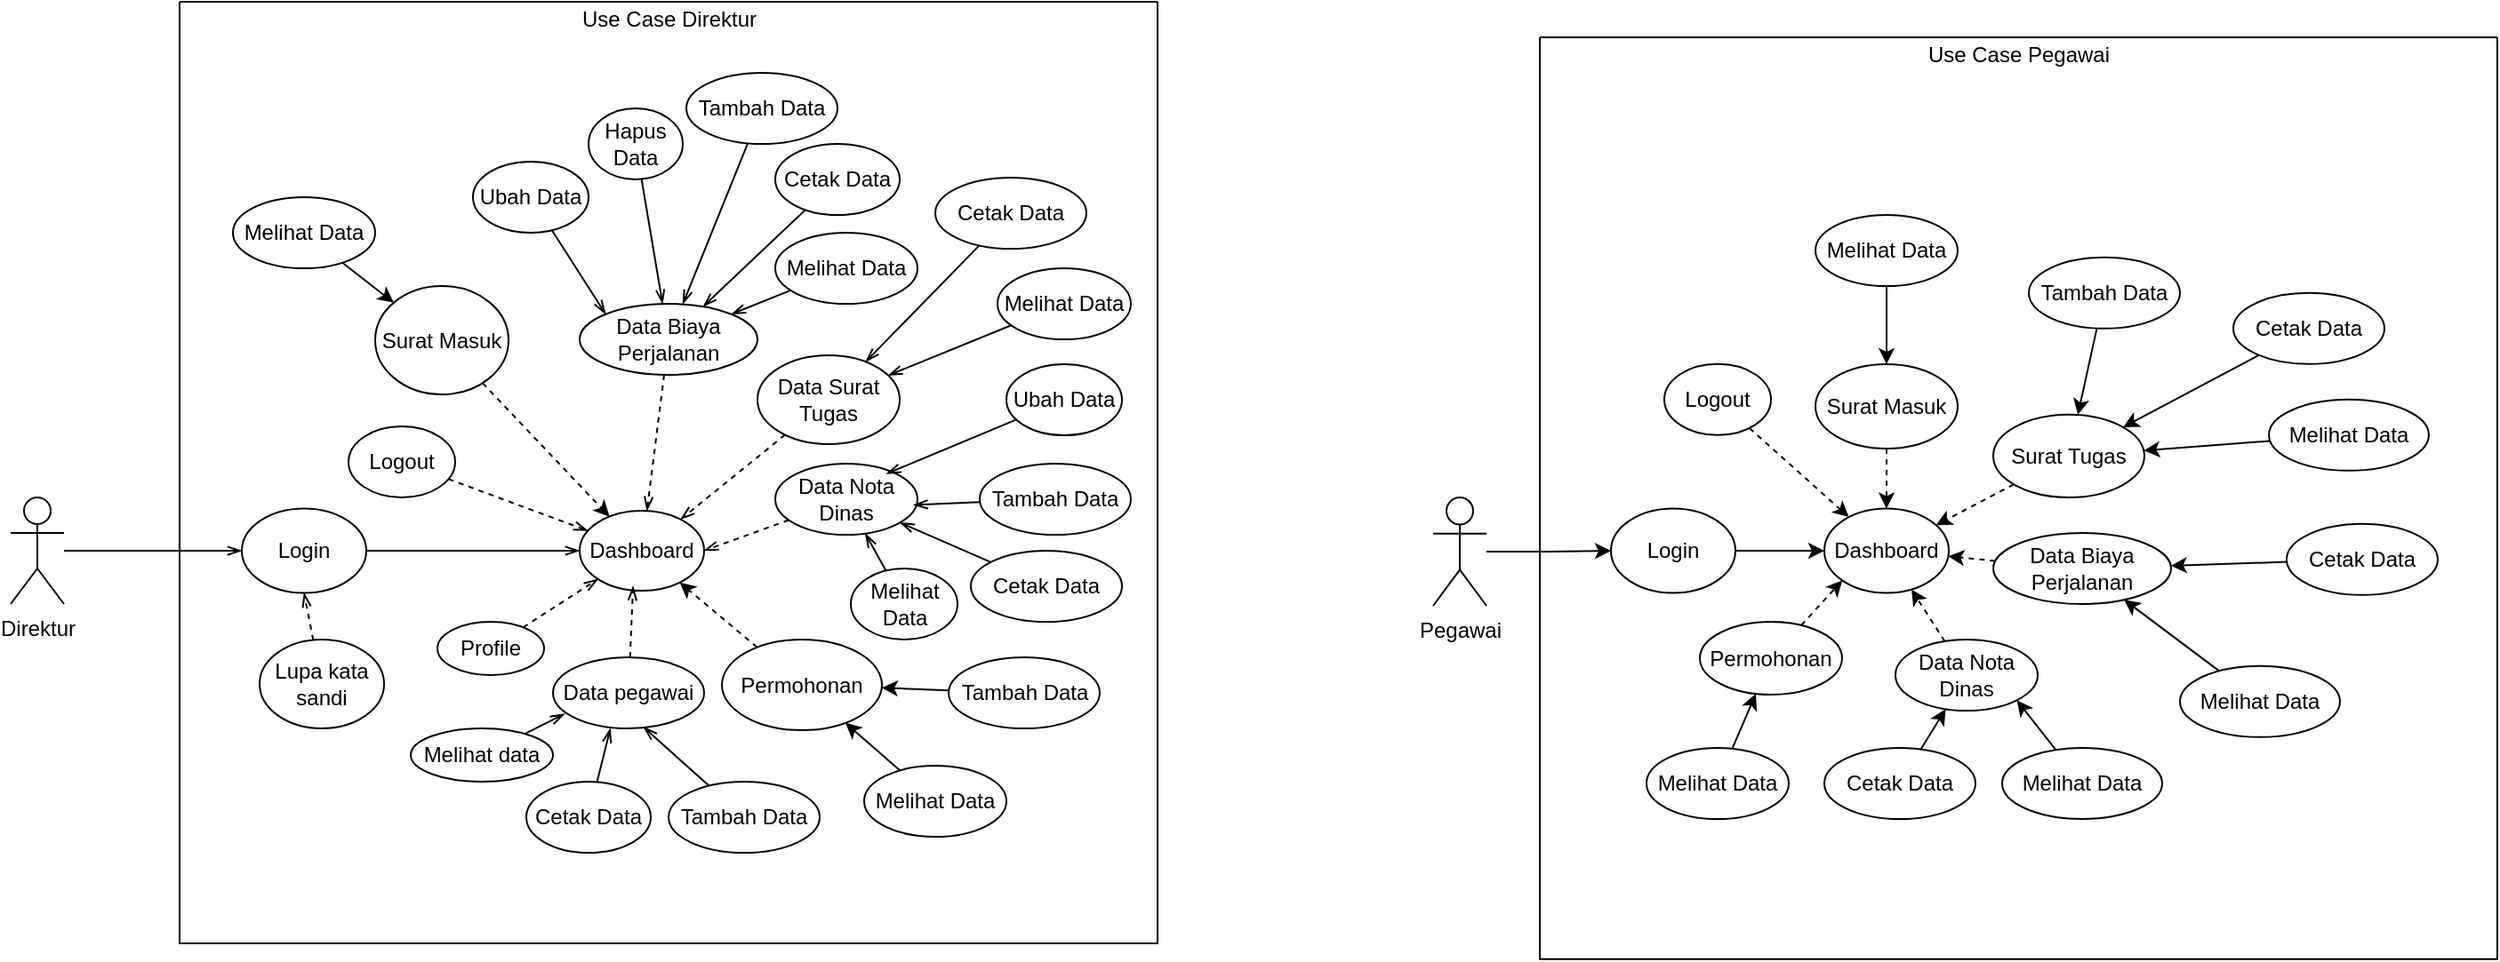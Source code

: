 <mxfile version="14.8.0" type="github">
  <diagram id="7KBXduqILSjG5q8MCGv4" name="Page-1">
    <mxGraphModel dx="1422" dy="780" grid="1" gridSize="10" guides="1" tooltips="1" connect="1" arrows="1" fold="1" page="1" pageScale="1" pageWidth="850" pageHeight="1100" math="0" shadow="0">
      <root>
        <mxCell id="0" />
        <mxCell id="1" parent="0" />
        <mxCell id="9-0OQLkkKcLO5UEKQbR6-8" style="edgeStyle=orthogonalEdgeStyle;rounded=0;orthogonalLoop=1;jettySize=auto;html=1;endArrow=openThin;endFill=0;" parent="1" source="9-0OQLkkKcLO5UEKQbR6-1" target="9-0OQLkkKcLO5UEKQbR6-7" edge="1">
          <mxGeometry relative="1" as="geometry" />
        </mxCell>
        <mxCell id="9-0OQLkkKcLO5UEKQbR6-1" value="Direktur" style="shape=umlActor;verticalLabelPosition=bottom;verticalAlign=top;html=1;" parent="1" vertex="1">
          <mxGeometry x="90" y="309" width="30" height="60" as="geometry" />
        </mxCell>
        <mxCell id="9-0OQLkkKcLO5UEKQbR6-12" style="edgeStyle=none;rounded=0;orthogonalLoop=1;jettySize=auto;html=1;entryX=0;entryY=0.5;entryDx=0;entryDy=0;endArrow=openThin;endFill=0;" parent="1" source="9-0OQLkkKcLO5UEKQbR6-7" target="9-0OQLkkKcLO5UEKQbR6-11" edge="1">
          <mxGeometry relative="1" as="geometry" />
        </mxCell>
        <mxCell id="9-0OQLkkKcLO5UEKQbR6-7" value="Login" style="ellipse;whiteSpace=wrap;html=1;" parent="1" vertex="1">
          <mxGeometry x="220" y="315.25" width="70" height="47.5" as="geometry" />
        </mxCell>
        <mxCell id="9-0OQLkkKcLO5UEKQbR6-10" style="rounded=0;orthogonalLoop=1;jettySize=auto;html=1;entryX=0.5;entryY=1;entryDx=0;entryDy=0;dashed=1;endArrow=openThin;endFill=0;" parent="1" source="9-0OQLkkKcLO5UEKQbR6-9" target="9-0OQLkkKcLO5UEKQbR6-7" edge="1">
          <mxGeometry relative="1" as="geometry" />
        </mxCell>
        <mxCell id="9-0OQLkkKcLO5UEKQbR6-9" value="Lupa kata sandi" style="ellipse;whiteSpace=wrap;html=1;" parent="1" vertex="1">
          <mxGeometry x="230" y="389" width="70" height="50" as="geometry" />
        </mxCell>
        <mxCell id="9-0OQLkkKcLO5UEKQbR6-11" value="Dashboard" style="ellipse;whiteSpace=wrap;html=1;" parent="1" vertex="1">
          <mxGeometry x="410" y="316.5" width="70" height="45" as="geometry" />
        </mxCell>
        <mxCell id="9-0OQLkkKcLO5UEKQbR6-14" style="edgeStyle=none;rounded=0;orthogonalLoop=1;jettySize=auto;html=1;endArrow=openThin;endFill=0;dashed=1;" parent="1" source="9-0OQLkkKcLO5UEKQbR6-13" target="9-0OQLkkKcLO5UEKQbR6-11" edge="1">
          <mxGeometry relative="1" as="geometry" />
        </mxCell>
        <mxCell id="9-0OQLkkKcLO5UEKQbR6-13" value="Logout" style="ellipse;whiteSpace=wrap;html=1;" parent="1" vertex="1">
          <mxGeometry x="280" y="269" width="60" height="40" as="geometry" />
        </mxCell>
        <mxCell id="9-0OQLkkKcLO5UEKQbR6-16" style="edgeStyle=none;rounded=0;orthogonalLoop=1;jettySize=auto;html=1;dashed=1;endArrow=openThin;endFill=0;" parent="1" source="9-0OQLkkKcLO5UEKQbR6-15" target="9-0OQLkkKcLO5UEKQbR6-11" edge="1">
          <mxGeometry relative="1" as="geometry" />
        </mxCell>
        <mxCell id="9-0OQLkkKcLO5UEKQbR6-15" value="Profile" style="ellipse;whiteSpace=wrap;html=1;" parent="1" vertex="1">
          <mxGeometry x="330" y="379" width="60" height="30" as="geometry" />
        </mxCell>
        <mxCell id="9-0OQLkkKcLO5UEKQbR6-18" style="edgeStyle=none;rounded=0;orthogonalLoop=1;jettySize=auto;html=1;entryX=0.429;entryY=0.944;entryDx=0;entryDy=0;entryPerimeter=0;dashed=1;endArrow=openThin;endFill=0;" parent="1" source="9-0OQLkkKcLO5UEKQbR6-17" target="9-0OQLkkKcLO5UEKQbR6-11" edge="1">
          <mxGeometry relative="1" as="geometry" />
        </mxCell>
        <mxCell id="9-0OQLkkKcLO5UEKQbR6-17" value="Data pegawai" style="ellipse;whiteSpace=wrap;html=1;" parent="1" vertex="1">
          <mxGeometry x="395" y="399" width="85" height="40" as="geometry" />
        </mxCell>
        <mxCell id="9-0OQLkkKcLO5UEKQbR6-20" style="edgeStyle=none;rounded=0;orthogonalLoop=1;jettySize=auto;html=1;entryX=0.077;entryY=0.796;entryDx=0;entryDy=0;endArrow=openThin;endFill=0;entryPerimeter=0;" parent="1" source="9-0OQLkkKcLO5UEKQbR6-19" target="9-0OQLkkKcLO5UEKQbR6-17" edge="1">
          <mxGeometry relative="1" as="geometry" />
        </mxCell>
        <mxCell id="9-0OQLkkKcLO5UEKQbR6-19" value="Melihat data" style="ellipse;whiteSpace=wrap;html=1;" parent="1" vertex="1">
          <mxGeometry x="315" y="439" width="80" height="30" as="geometry" />
        </mxCell>
        <mxCell id="9-0OQLkkKcLO5UEKQbR6-22" style="edgeStyle=none;rounded=0;orthogonalLoop=1;jettySize=auto;html=1;entryX=1;entryY=0.5;entryDx=0;entryDy=0;endArrow=openThin;endFill=0;dashed=1;" parent="1" source="9-0OQLkkKcLO5UEKQbR6-21" target="9-0OQLkkKcLO5UEKQbR6-11" edge="1">
          <mxGeometry relative="1" as="geometry" />
        </mxCell>
        <mxCell id="9-0OQLkkKcLO5UEKQbR6-21" value="Data Nota Dinas" style="ellipse;whiteSpace=wrap;html=1;" parent="1" vertex="1">
          <mxGeometry x="520" y="290" width="80" height="40" as="geometry" />
        </mxCell>
        <mxCell id="9-0OQLkkKcLO5UEKQbR6-24" style="edgeStyle=none;rounded=0;orthogonalLoop=1;jettySize=auto;html=1;endArrow=openThin;endFill=0;dashed=1;" parent="1" source="9-0OQLkkKcLO5UEKQbR6-23" target="9-0OQLkkKcLO5UEKQbR6-11" edge="1">
          <mxGeometry relative="1" as="geometry" />
        </mxCell>
        <mxCell id="9-0OQLkkKcLO5UEKQbR6-23" value="Data Surat Tugas" style="ellipse;whiteSpace=wrap;html=1;" parent="1" vertex="1">
          <mxGeometry x="510" y="229" width="80" height="50" as="geometry" />
        </mxCell>
        <mxCell id="9-0OQLkkKcLO5UEKQbR6-26" style="edgeStyle=none;rounded=0;orthogonalLoop=1;jettySize=auto;html=1;dashed=1;endArrow=openThin;endFill=0;" parent="1" source="9-0OQLkkKcLO5UEKQbR6-25" target="9-0OQLkkKcLO5UEKQbR6-11" edge="1">
          <mxGeometry relative="1" as="geometry" />
        </mxCell>
        <mxCell id="9-0OQLkkKcLO5UEKQbR6-38" style="edgeStyle=none;rounded=0;orthogonalLoop=1;jettySize=auto;html=1;endArrow=openThin;endFill=0;" parent="1" source="9-0OQLkkKcLO5UEKQbR6-37" target="9-0OQLkkKcLO5UEKQbR6-23" edge="1">
          <mxGeometry relative="1" as="geometry" />
        </mxCell>
        <mxCell id="9-0OQLkkKcLO5UEKQbR6-37" value="Cetak Data" style="ellipse;whiteSpace=wrap;html=1;" parent="1" vertex="1">
          <mxGeometry x="610" y="129" width="85" height="40" as="geometry" />
        </mxCell>
        <mxCell id="9-0OQLkkKcLO5UEKQbR6-40" style="edgeStyle=none;rounded=0;orthogonalLoop=1;jettySize=auto;html=1;endArrow=openThin;endFill=0;" parent="1" source="9-0OQLkkKcLO5UEKQbR6-39" target="9-0OQLkkKcLO5UEKQbR6-23" edge="1">
          <mxGeometry relative="1" as="geometry" />
        </mxCell>
        <mxCell id="9-0OQLkkKcLO5UEKQbR6-39" value="Melihat Data" style="ellipse;whiteSpace=wrap;html=1;" parent="1" vertex="1">
          <mxGeometry x="645" y="180" width="75" height="40" as="geometry" />
        </mxCell>
        <mxCell id="9-0OQLkkKcLO5UEKQbR6-46" style="edgeStyle=none;rounded=0;orthogonalLoop=1;jettySize=auto;html=1;entryX=0.782;entryY=0.142;entryDx=0;entryDy=0;entryPerimeter=0;endArrow=openThin;endFill=0;" parent="1" source="9-0OQLkkKcLO5UEKQbR6-41" target="9-0OQLkkKcLO5UEKQbR6-21" edge="1">
          <mxGeometry relative="1" as="geometry" />
        </mxCell>
        <mxCell id="9-0OQLkkKcLO5UEKQbR6-41" value="Ubah Data" style="ellipse;whiteSpace=wrap;html=1;" parent="1" vertex="1">
          <mxGeometry x="650" y="234" width="65" height="40" as="geometry" />
        </mxCell>
        <mxCell id="9-0OQLkkKcLO5UEKQbR6-50" style="edgeStyle=none;rounded=0;orthogonalLoop=1;jettySize=auto;html=1;entryX=0.972;entryY=0.582;entryDx=0;entryDy=0;entryPerimeter=0;endArrow=openThin;endFill=0;" parent="1" source="9-0OQLkkKcLO5UEKQbR6-43" target="9-0OQLkkKcLO5UEKQbR6-21" edge="1">
          <mxGeometry relative="1" as="geometry" />
        </mxCell>
        <mxCell id="9-0OQLkkKcLO5UEKQbR6-43" value="Tambah Data" style="ellipse;whiteSpace=wrap;html=1;" parent="1" vertex="1">
          <mxGeometry x="635" y="290" width="85" height="40" as="geometry" />
        </mxCell>
        <mxCell id="9-0OQLkkKcLO5UEKQbR6-49" style="edgeStyle=none;rounded=0;orthogonalLoop=1;jettySize=auto;html=1;endArrow=openThin;endFill=0;" parent="1" source="9-0OQLkkKcLO5UEKQbR6-44" target="9-0OQLkkKcLO5UEKQbR6-21" edge="1">
          <mxGeometry relative="1" as="geometry" />
        </mxCell>
        <mxCell id="9-0OQLkkKcLO5UEKQbR6-44" value="Cetak Data" style="ellipse;whiteSpace=wrap;html=1;" parent="1" vertex="1">
          <mxGeometry x="630" y="339" width="85" height="40" as="geometry" />
        </mxCell>
        <mxCell id="9-0OQLkkKcLO5UEKQbR6-48" style="edgeStyle=none;rounded=0;orthogonalLoop=1;jettySize=auto;html=1;endArrow=openThin;endFill=0;" parent="1" source="9-0OQLkkKcLO5UEKQbR6-45" target="9-0OQLkkKcLO5UEKQbR6-21" edge="1">
          <mxGeometry relative="1" as="geometry" />
        </mxCell>
        <mxCell id="9-0OQLkkKcLO5UEKQbR6-45" value="Melihat Data" style="ellipse;whiteSpace=wrap;html=1;" parent="1" vertex="1">
          <mxGeometry x="562.5" y="349" width="60" height="40" as="geometry" />
        </mxCell>
        <mxCell id="9-0OQLkkKcLO5UEKQbR6-52" style="edgeStyle=none;rounded=0;orthogonalLoop=1;jettySize=auto;html=1;entryX=0.38;entryY=0.999;entryDx=0;entryDy=0;entryPerimeter=0;endArrow=openThin;endFill=0;" parent="1" source="9-0OQLkkKcLO5UEKQbR6-51" target="9-0OQLkkKcLO5UEKQbR6-17" edge="1">
          <mxGeometry relative="1" as="geometry" />
        </mxCell>
        <mxCell id="9-0OQLkkKcLO5UEKQbR6-51" value="Cetak Data" style="ellipse;whiteSpace=wrap;html=1;" parent="1" vertex="1">
          <mxGeometry x="380" y="469" width="70" height="40" as="geometry" />
        </mxCell>
        <mxCell id="9-0OQLkkKcLO5UEKQbR6-54" style="edgeStyle=none;rounded=0;orthogonalLoop=1;jettySize=auto;html=1;entryX=0.599;entryY=0.981;entryDx=0;entryDy=0;entryPerimeter=0;endArrow=openThin;endFill=0;" parent="1" source="9-0OQLkkKcLO5UEKQbR6-53" target="9-0OQLkkKcLO5UEKQbR6-17" edge="1">
          <mxGeometry relative="1" as="geometry" />
        </mxCell>
        <mxCell id="9-0OQLkkKcLO5UEKQbR6-53" value="Tambah Data" style="ellipse;whiteSpace=wrap;html=1;" parent="1" vertex="1">
          <mxGeometry x="460" y="469" width="85" height="40" as="geometry" />
        </mxCell>
        <mxCell id="2N-OkwcJ0ExUMXTbMWaD-2" value="Use Case Direktur" style="text;html=1;strokeColor=none;fillColor=none;align=center;verticalAlign=middle;whiteSpace=wrap;rounded=0;" parent="1" vertex="1">
          <mxGeometry x="357.5" y="30" width="205" height="20" as="geometry" />
        </mxCell>
        <mxCell id="2N-OkwcJ0ExUMXTbMWaD-5" style="rounded=0;orthogonalLoop=1;jettySize=auto;html=1;dashed=1;" parent="1" source="2N-OkwcJ0ExUMXTbMWaD-4" target="9-0OQLkkKcLO5UEKQbR6-11" edge="1">
          <mxGeometry relative="1" as="geometry" />
        </mxCell>
        <mxCell id="2N-OkwcJ0ExUMXTbMWaD-4" value="Permohonan" style="ellipse;whiteSpace=wrap;html=1;" parent="1" vertex="1">
          <mxGeometry x="490" y="389" width="90" height="51" as="geometry" />
        </mxCell>
        <mxCell id="2N-OkwcJ0ExUMXTbMWaD-8" style="edgeStyle=none;rounded=0;orthogonalLoop=1;jettySize=auto;html=1;" parent="1" source="2N-OkwcJ0ExUMXTbMWaD-6" target="2N-OkwcJ0ExUMXTbMWaD-4" edge="1">
          <mxGeometry relative="1" as="geometry" />
        </mxCell>
        <mxCell id="2N-OkwcJ0ExUMXTbMWaD-6" value="Tambah Data" style="ellipse;whiteSpace=wrap;html=1;" parent="1" vertex="1">
          <mxGeometry x="617.5" y="399" width="85" height="40" as="geometry" />
        </mxCell>
        <mxCell id="2N-OkwcJ0ExUMXTbMWaD-9" style="edgeStyle=none;rounded=0;orthogonalLoop=1;jettySize=auto;html=1;" parent="1" source="2N-OkwcJ0ExUMXTbMWaD-7" target="2N-OkwcJ0ExUMXTbMWaD-4" edge="1">
          <mxGeometry relative="1" as="geometry" />
        </mxCell>
        <mxCell id="2N-OkwcJ0ExUMXTbMWaD-7" value="Melihat Data" style="ellipse;whiteSpace=wrap;html=1;" parent="1" vertex="1">
          <mxGeometry x="570" y="460" width="80" height="40" as="geometry" />
        </mxCell>
        <mxCell id="2N-OkwcJ0ExUMXTbMWaD-10" value="" style="swimlane;startSize=0;fillColor=#ffffff;" parent="1" vertex="1">
          <mxGeometry x="185" y="30" width="550" height="530" as="geometry" />
        </mxCell>
        <mxCell id="9-0OQLkkKcLO5UEKQbR6-25" value="Data Biaya Perjalanan" style="ellipse;whiteSpace=wrap;html=1;" parent="2N-OkwcJ0ExUMXTbMWaD-10" vertex="1">
          <mxGeometry x="225" y="170" width="100" height="40" as="geometry" />
        </mxCell>
        <mxCell id="9-0OQLkkKcLO5UEKQbR6-35" value="Melihat Data" style="ellipse;whiteSpace=wrap;html=1;" parent="2N-OkwcJ0ExUMXTbMWaD-10" vertex="1">
          <mxGeometry x="335" y="130" width="80" height="40" as="geometry" />
        </mxCell>
        <mxCell id="9-0OQLkkKcLO5UEKQbR6-36" style="edgeStyle=none;rounded=0;orthogonalLoop=1;jettySize=auto;html=1;endArrow=openThin;endFill=0;" parent="2N-OkwcJ0ExUMXTbMWaD-10" source="9-0OQLkkKcLO5UEKQbR6-35" target="9-0OQLkkKcLO5UEKQbR6-25" edge="1">
          <mxGeometry relative="1" as="geometry" />
        </mxCell>
        <mxCell id="9-0OQLkkKcLO5UEKQbR6-33" value="Cetak Data" style="ellipse;whiteSpace=wrap;html=1;" parent="2N-OkwcJ0ExUMXTbMWaD-10" vertex="1">
          <mxGeometry x="335" y="80" width="70" height="40" as="geometry" />
        </mxCell>
        <mxCell id="9-0OQLkkKcLO5UEKQbR6-34" style="edgeStyle=none;rounded=0;orthogonalLoop=1;jettySize=auto;html=1;endArrow=openThin;endFill=0;" parent="2N-OkwcJ0ExUMXTbMWaD-10" source="9-0OQLkkKcLO5UEKQbR6-33" target="9-0OQLkkKcLO5UEKQbR6-25" edge="1">
          <mxGeometry relative="1" as="geometry" />
        </mxCell>
        <mxCell id="9-0OQLkkKcLO5UEKQbR6-31" value="Tambah Data" style="ellipse;whiteSpace=wrap;html=1;" parent="2N-OkwcJ0ExUMXTbMWaD-10" vertex="1">
          <mxGeometry x="285" y="40" width="85" height="40" as="geometry" />
        </mxCell>
        <mxCell id="9-0OQLkkKcLO5UEKQbR6-32" style="edgeStyle=none;rounded=0;orthogonalLoop=1;jettySize=auto;html=1;endArrow=openThin;endFill=0;" parent="2N-OkwcJ0ExUMXTbMWaD-10" source="9-0OQLkkKcLO5UEKQbR6-31" target="9-0OQLkkKcLO5UEKQbR6-25" edge="1">
          <mxGeometry relative="1" as="geometry" />
        </mxCell>
        <mxCell id="9-0OQLkkKcLO5UEKQbR6-29" value="Hapus Data" style="ellipse;whiteSpace=wrap;html=1;" parent="2N-OkwcJ0ExUMXTbMWaD-10" vertex="1">
          <mxGeometry x="230" y="60" width="53" height="40" as="geometry" />
        </mxCell>
        <mxCell id="9-0OQLkkKcLO5UEKQbR6-30" style="edgeStyle=none;rounded=0;orthogonalLoop=1;jettySize=auto;html=1;endArrow=openThin;endFill=0;" parent="2N-OkwcJ0ExUMXTbMWaD-10" source="9-0OQLkkKcLO5UEKQbR6-29" target="9-0OQLkkKcLO5UEKQbR6-25" edge="1">
          <mxGeometry relative="1" as="geometry" />
        </mxCell>
        <mxCell id="9-0OQLkkKcLO5UEKQbR6-27" value="Ubah Data" style="ellipse;whiteSpace=wrap;html=1;" parent="2N-OkwcJ0ExUMXTbMWaD-10" vertex="1">
          <mxGeometry x="165" y="90" width="65" height="40" as="geometry" />
        </mxCell>
        <mxCell id="9-0OQLkkKcLO5UEKQbR6-28" style="edgeStyle=none;rounded=0;orthogonalLoop=1;jettySize=auto;html=1;endArrow=openThin;endFill=0;entryX=0;entryY=0;entryDx=0;entryDy=0;" parent="2N-OkwcJ0ExUMXTbMWaD-10" source="9-0OQLkkKcLO5UEKQbR6-27" target="9-0OQLkkKcLO5UEKQbR6-25" edge="1">
          <mxGeometry relative="1" as="geometry">
            <mxPoint x="195" y="199" as="targetPoint" />
          </mxGeometry>
        </mxCell>
        <mxCell id="zJp7o7V6sukcPG7aJ3fY-47" value="Surat Masuk" style="ellipse;whiteSpace=wrap;html=1;" vertex="1" parent="2N-OkwcJ0ExUMXTbMWaD-10">
          <mxGeometry x="110" y="160" width="75" height="61" as="geometry" />
        </mxCell>
        <mxCell id="zJp7o7V6sukcPG7aJ3fY-50" style="edgeStyle=none;rounded=0;orthogonalLoop=1;jettySize=auto;html=1;" edge="1" parent="2N-OkwcJ0ExUMXTbMWaD-10" source="zJp7o7V6sukcPG7aJ3fY-49" target="zJp7o7V6sukcPG7aJ3fY-47">
          <mxGeometry relative="1" as="geometry" />
        </mxCell>
        <mxCell id="zJp7o7V6sukcPG7aJ3fY-49" value="Melihat Data" style="ellipse;whiteSpace=wrap;html=1;" vertex="1" parent="2N-OkwcJ0ExUMXTbMWaD-10">
          <mxGeometry x="30" y="110" width="80" height="40" as="geometry" />
        </mxCell>
        <mxCell id="zJp7o7V6sukcPG7aJ3fY-4" style="edgeStyle=orthogonalEdgeStyle;rounded=0;orthogonalLoop=1;jettySize=auto;html=1;" edge="1" parent="1" source="zJp7o7V6sukcPG7aJ3fY-2" target="zJp7o7V6sukcPG7aJ3fY-3">
          <mxGeometry relative="1" as="geometry" />
        </mxCell>
        <mxCell id="zJp7o7V6sukcPG7aJ3fY-2" value="Pegawai" style="shape=umlActor;verticalLabelPosition=bottom;verticalAlign=top;html=1;" vertex="1" parent="1">
          <mxGeometry x="890" y="309" width="30" height="61" as="geometry" />
        </mxCell>
        <mxCell id="zJp7o7V6sukcPG7aJ3fY-6" value="" style="edgeStyle=orthogonalEdgeStyle;rounded=0;orthogonalLoop=1;jettySize=auto;html=1;" edge="1" parent="1" source="zJp7o7V6sukcPG7aJ3fY-3" target="zJp7o7V6sukcPG7aJ3fY-5">
          <mxGeometry relative="1" as="geometry" />
        </mxCell>
        <mxCell id="zJp7o7V6sukcPG7aJ3fY-3" value="Login" style="ellipse;whiteSpace=wrap;html=1;" vertex="1" parent="1">
          <mxGeometry x="990" y="315.25" width="70" height="47.5" as="geometry" />
        </mxCell>
        <mxCell id="zJp7o7V6sukcPG7aJ3fY-5" value="Dashboard&lt;span style=&quot;white-space: pre&quot;&gt;&lt;/span&gt;" style="ellipse;whiteSpace=wrap;html=1;" vertex="1" parent="1">
          <mxGeometry x="1110" y="315.25" width="70" height="47.5" as="geometry" />
        </mxCell>
        <mxCell id="zJp7o7V6sukcPG7aJ3fY-8" style="rounded=0;orthogonalLoop=1;jettySize=auto;html=1;entryX=0;entryY=1;entryDx=0;entryDy=0;dashed=1;" edge="1" parent="1" source="zJp7o7V6sukcPG7aJ3fY-7" target="zJp7o7V6sukcPG7aJ3fY-5">
          <mxGeometry relative="1" as="geometry" />
        </mxCell>
        <mxCell id="zJp7o7V6sukcPG7aJ3fY-7" value="Permohonan" style="ellipse;whiteSpace=wrap;html=1;" vertex="1" parent="1">
          <mxGeometry x="1040" y="379" width="80" height="41" as="geometry" />
        </mxCell>
        <mxCell id="zJp7o7V6sukcPG7aJ3fY-10" style="edgeStyle=none;rounded=0;orthogonalLoop=1;jettySize=auto;html=1;" edge="1" parent="1" source="zJp7o7V6sukcPG7aJ3fY-9" target="zJp7o7V6sukcPG7aJ3fY-7">
          <mxGeometry relative="1" as="geometry" />
        </mxCell>
        <mxCell id="zJp7o7V6sukcPG7aJ3fY-9" value="Melihat Data" style="ellipse;whiteSpace=wrap;html=1;" vertex="1" parent="1">
          <mxGeometry x="1010" y="450" width="80" height="40" as="geometry" />
        </mxCell>
        <mxCell id="zJp7o7V6sukcPG7aJ3fY-13" value="" style="edgeStyle=none;rounded=0;orthogonalLoop=1;jettySize=auto;html=1;dashed=1;entryX=0.5;entryY=0;entryDx=0;entryDy=0;" edge="1" parent="1" source="zJp7o7V6sukcPG7aJ3fY-11" target="zJp7o7V6sukcPG7aJ3fY-5">
          <mxGeometry relative="1" as="geometry" />
        </mxCell>
        <mxCell id="zJp7o7V6sukcPG7aJ3fY-11" value="Surat Masuk" style="ellipse;whiteSpace=wrap;html=1;" vertex="1" parent="1">
          <mxGeometry x="1105" y="234" width="80" height="47.5" as="geometry" />
        </mxCell>
        <mxCell id="zJp7o7V6sukcPG7aJ3fY-15" value="" style="edgeStyle=none;rounded=0;orthogonalLoop=1;jettySize=auto;html=1;" edge="1" parent="1" source="zJp7o7V6sukcPG7aJ3fY-14" target="zJp7o7V6sukcPG7aJ3fY-11">
          <mxGeometry relative="1" as="geometry" />
        </mxCell>
        <mxCell id="zJp7o7V6sukcPG7aJ3fY-14" value="Melihat Data" style="ellipse;whiteSpace=wrap;html=1;" vertex="1" parent="1">
          <mxGeometry x="1105" y="150" width="80" height="40" as="geometry" />
        </mxCell>
        <mxCell id="zJp7o7V6sukcPG7aJ3fY-17" style="edgeStyle=none;rounded=0;orthogonalLoop=1;jettySize=auto;html=1;dashed=1;" edge="1" parent="1" source="zJp7o7V6sukcPG7aJ3fY-16" target="zJp7o7V6sukcPG7aJ3fY-5">
          <mxGeometry relative="1" as="geometry" />
        </mxCell>
        <mxCell id="zJp7o7V6sukcPG7aJ3fY-16" value="Surat Tugas" style="ellipse;whiteSpace=wrap;html=1;" vertex="1" parent="1">
          <mxGeometry x="1205" y="262.33" width="85" height="46.67" as="geometry" />
        </mxCell>
        <mxCell id="zJp7o7V6sukcPG7aJ3fY-25" style="edgeStyle=none;rounded=0;orthogonalLoop=1;jettySize=auto;html=1;" edge="1" parent="1" source="zJp7o7V6sukcPG7aJ3fY-20" target="zJp7o7V6sukcPG7aJ3fY-16">
          <mxGeometry relative="1" as="geometry" />
        </mxCell>
        <mxCell id="zJp7o7V6sukcPG7aJ3fY-26" style="edgeStyle=none;rounded=0;orthogonalLoop=1;jettySize=auto;html=1;" edge="1" parent="1" source="zJp7o7V6sukcPG7aJ3fY-21" target="zJp7o7V6sukcPG7aJ3fY-16">
          <mxGeometry relative="1" as="geometry" />
        </mxCell>
        <mxCell id="zJp7o7V6sukcPG7aJ3fY-27" style="edgeStyle=none;rounded=0;orthogonalLoop=1;jettySize=auto;html=1;" edge="1" parent="1" source="zJp7o7V6sukcPG7aJ3fY-22" target="zJp7o7V6sukcPG7aJ3fY-16">
          <mxGeometry relative="1" as="geometry" />
        </mxCell>
        <mxCell id="zJp7o7V6sukcPG7aJ3fY-29" style="edgeStyle=none;rounded=0;orthogonalLoop=1;jettySize=auto;html=1;dashed=1;" edge="1" parent="1" source="zJp7o7V6sukcPG7aJ3fY-28" target="zJp7o7V6sukcPG7aJ3fY-5">
          <mxGeometry relative="1" as="geometry" />
        </mxCell>
        <mxCell id="zJp7o7V6sukcPG7aJ3fY-28" value="Data Biaya Perjalanan" style="ellipse;whiteSpace=wrap;html=1;" vertex="1" parent="1">
          <mxGeometry x="1205" y="329" width="100" height="40" as="geometry" />
        </mxCell>
        <mxCell id="zJp7o7V6sukcPG7aJ3fY-32" style="edgeStyle=none;rounded=0;orthogonalLoop=1;jettySize=auto;html=1;" edge="1" parent="1" source="zJp7o7V6sukcPG7aJ3fY-30" target="zJp7o7V6sukcPG7aJ3fY-28">
          <mxGeometry relative="1" as="geometry" />
        </mxCell>
        <mxCell id="zJp7o7V6sukcPG7aJ3fY-33" style="edgeStyle=none;rounded=0;orthogonalLoop=1;jettySize=auto;html=1;" edge="1" parent="1" source="zJp7o7V6sukcPG7aJ3fY-31" target="zJp7o7V6sukcPG7aJ3fY-28">
          <mxGeometry relative="1" as="geometry" />
        </mxCell>
        <mxCell id="zJp7o7V6sukcPG7aJ3fY-35" style="edgeStyle=none;rounded=0;orthogonalLoop=1;jettySize=auto;html=1;dashed=1;" edge="1" parent="1" source="zJp7o7V6sukcPG7aJ3fY-34" target="zJp7o7V6sukcPG7aJ3fY-5">
          <mxGeometry relative="1" as="geometry" />
        </mxCell>
        <mxCell id="zJp7o7V6sukcPG7aJ3fY-34" value="Data Nota Dinas" style="ellipse;whiteSpace=wrap;html=1;" vertex="1" parent="1">
          <mxGeometry x="1150" y="389" width="80" height="40" as="geometry" />
        </mxCell>
        <mxCell id="zJp7o7V6sukcPG7aJ3fY-40" style="edgeStyle=none;rounded=0;orthogonalLoop=1;jettySize=auto;html=1;" edge="1" parent="1" source="zJp7o7V6sukcPG7aJ3fY-36" target="zJp7o7V6sukcPG7aJ3fY-34">
          <mxGeometry relative="1" as="geometry" />
        </mxCell>
        <mxCell id="zJp7o7V6sukcPG7aJ3fY-36" value="Cetak Data" style="ellipse;whiteSpace=wrap;html=1;" vertex="1" parent="1">
          <mxGeometry x="1110" y="450" width="85" height="40" as="geometry" />
        </mxCell>
        <mxCell id="zJp7o7V6sukcPG7aJ3fY-41" style="edgeStyle=none;rounded=0;orthogonalLoop=1;jettySize=auto;html=1;entryX=1;entryY=1;entryDx=0;entryDy=0;" edge="1" parent="1" source="zJp7o7V6sukcPG7aJ3fY-37" target="zJp7o7V6sukcPG7aJ3fY-34">
          <mxGeometry relative="1" as="geometry" />
        </mxCell>
        <mxCell id="zJp7o7V6sukcPG7aJ3fY-37" value="Melihat Data" style="ellipse;whiteSpace=wrap;html=1;" vertex="1" parent="1">
          <mxGeometry x="1210" y="450" width="90" height="40" as="geometry" />
        </mxCell>
        <mxCell id="zJp7o7V6sukcPG7aJ3fY-42" value="" style="swimlane;startSize=0;fillColor=#ffffff;" vertex="1" parent="1">
          <mxGeometry x="950" y="50.0" width="538.49" height="518.91" as="geometry" />
        </mxCell>
        <mxCell id="zJp7o7V6sukcPG7aJ3fY-31" value="Melihat Data" style="ellipse;whiteSpace=wrap;html=1;" vertex="1" parent="zJp7o7V6sukcPG7aJ3fY-42">
          <mxGeometry x="360" y="353.91" width="90" height="40" as="geometry" />
        </mxCell>
        <mxCell id="zJp7o7V6sukcPG7aJ3fY-30" value="Cetak Data" style="ellipse;whiteSpace=wrap;html=1;" vertex="1" parent="zJp7o7V6sukcPG7aJ3fY-42">
          <mxGeometry x="420" y="273.91" width="85" height="40" as="geometry" />
        </mxCell>
        <mxCell id="zJp7o7V6sukcPG7aJ3fY-22" value="Melihat Data" style="ellipse;whiteSpace=wrap;html=1;" vertex="1" parent="zJp7o7V6sukcPG7aJ3fY-42">
          <mxGeometry x="410" y="203.91" width="90" height="40" as="geometry" />
        </mxCell>
        <mxCell id="zJp7o7V6sukcPG7aJ3fY-21" value="Cetak Data" style="ellipse;whiteSpace=wrap;html=1;" vertex="1" parent="zJp7o7V6sukcPG7aJ3fY-42">
          <mxGeometry x="390" y="143.91" width="85" height="40" as="geometry" />
        </mxCell>
        <mxCell id="zJp7o7V6sukcPG7aJ3fY-44" value="Use Case Pegawai" style="text;html=1;strokeColor=none;fillColor=none;align=center;verticalAlign=middle;whiteSpace=wrap;rounded=0;" vertex="1" parent="zJp7o7V6sukcPG7aJ3fY-42">
          <mxGeometry x="166.74" width="205" height="20" as="geometry" />
        </mxCell>
        <mxCell id="zJp7o7V6sukcPG7aJ3fY-20" value="Tambah Data" style="ellipse;whiteSpace=wrap;html=1;" vertex="1" parent="zJp7o7V6sukcPG7aJ3fY-42">
          <mxGeometry x="275" y="123.91" width="85" height="40" as="geometry" />
        </mxCell>
        <mxCell id="zJp7o7V6sukcPG7aJ3fY-45" value="Logout" style="ellipse;whiteSpace=wrap;html=1;" vertex="1" parent="zJp7o7V6sukcPG7aJ3fY-42">
          <mxGeometry x="70" y="183.91" width="60" height="40" as="geometry" />
        </mxCell>
        <mxCell id="zJp7o7V6sukcPG7aJ3fY-46" style="edgeStyle=none;rounded=0;orthogonalLoop=1;jettySize=auto;html=1;dashed=1;" edge="1" parent="1" source="zJp7o7V6sukcPG7aJ3fY-45" target="zJp7o7V6sukcPG7aJ3fY-5">
          <mxGeometry relative="1" as="geometry" />
        </mxCell>
        <mxCell id="zJp7o7V6sukcPG7aJ3fY-48" style="edgeStyle=none;rounded=0;orthogonalLoop=1;jettySize=auto;html=1;dashed=1;" edge="1" parent="1" source="zJp7o7V6sukcPG7aJ3fY-47" target="9-0OQLkkKcLO5UEKQbR6-11">
          <mxGeometry relative="1" as="geometry" />
        </mxCell>
      </root>
    </mxGraphModel>
  </diagram>
</mxfile>
